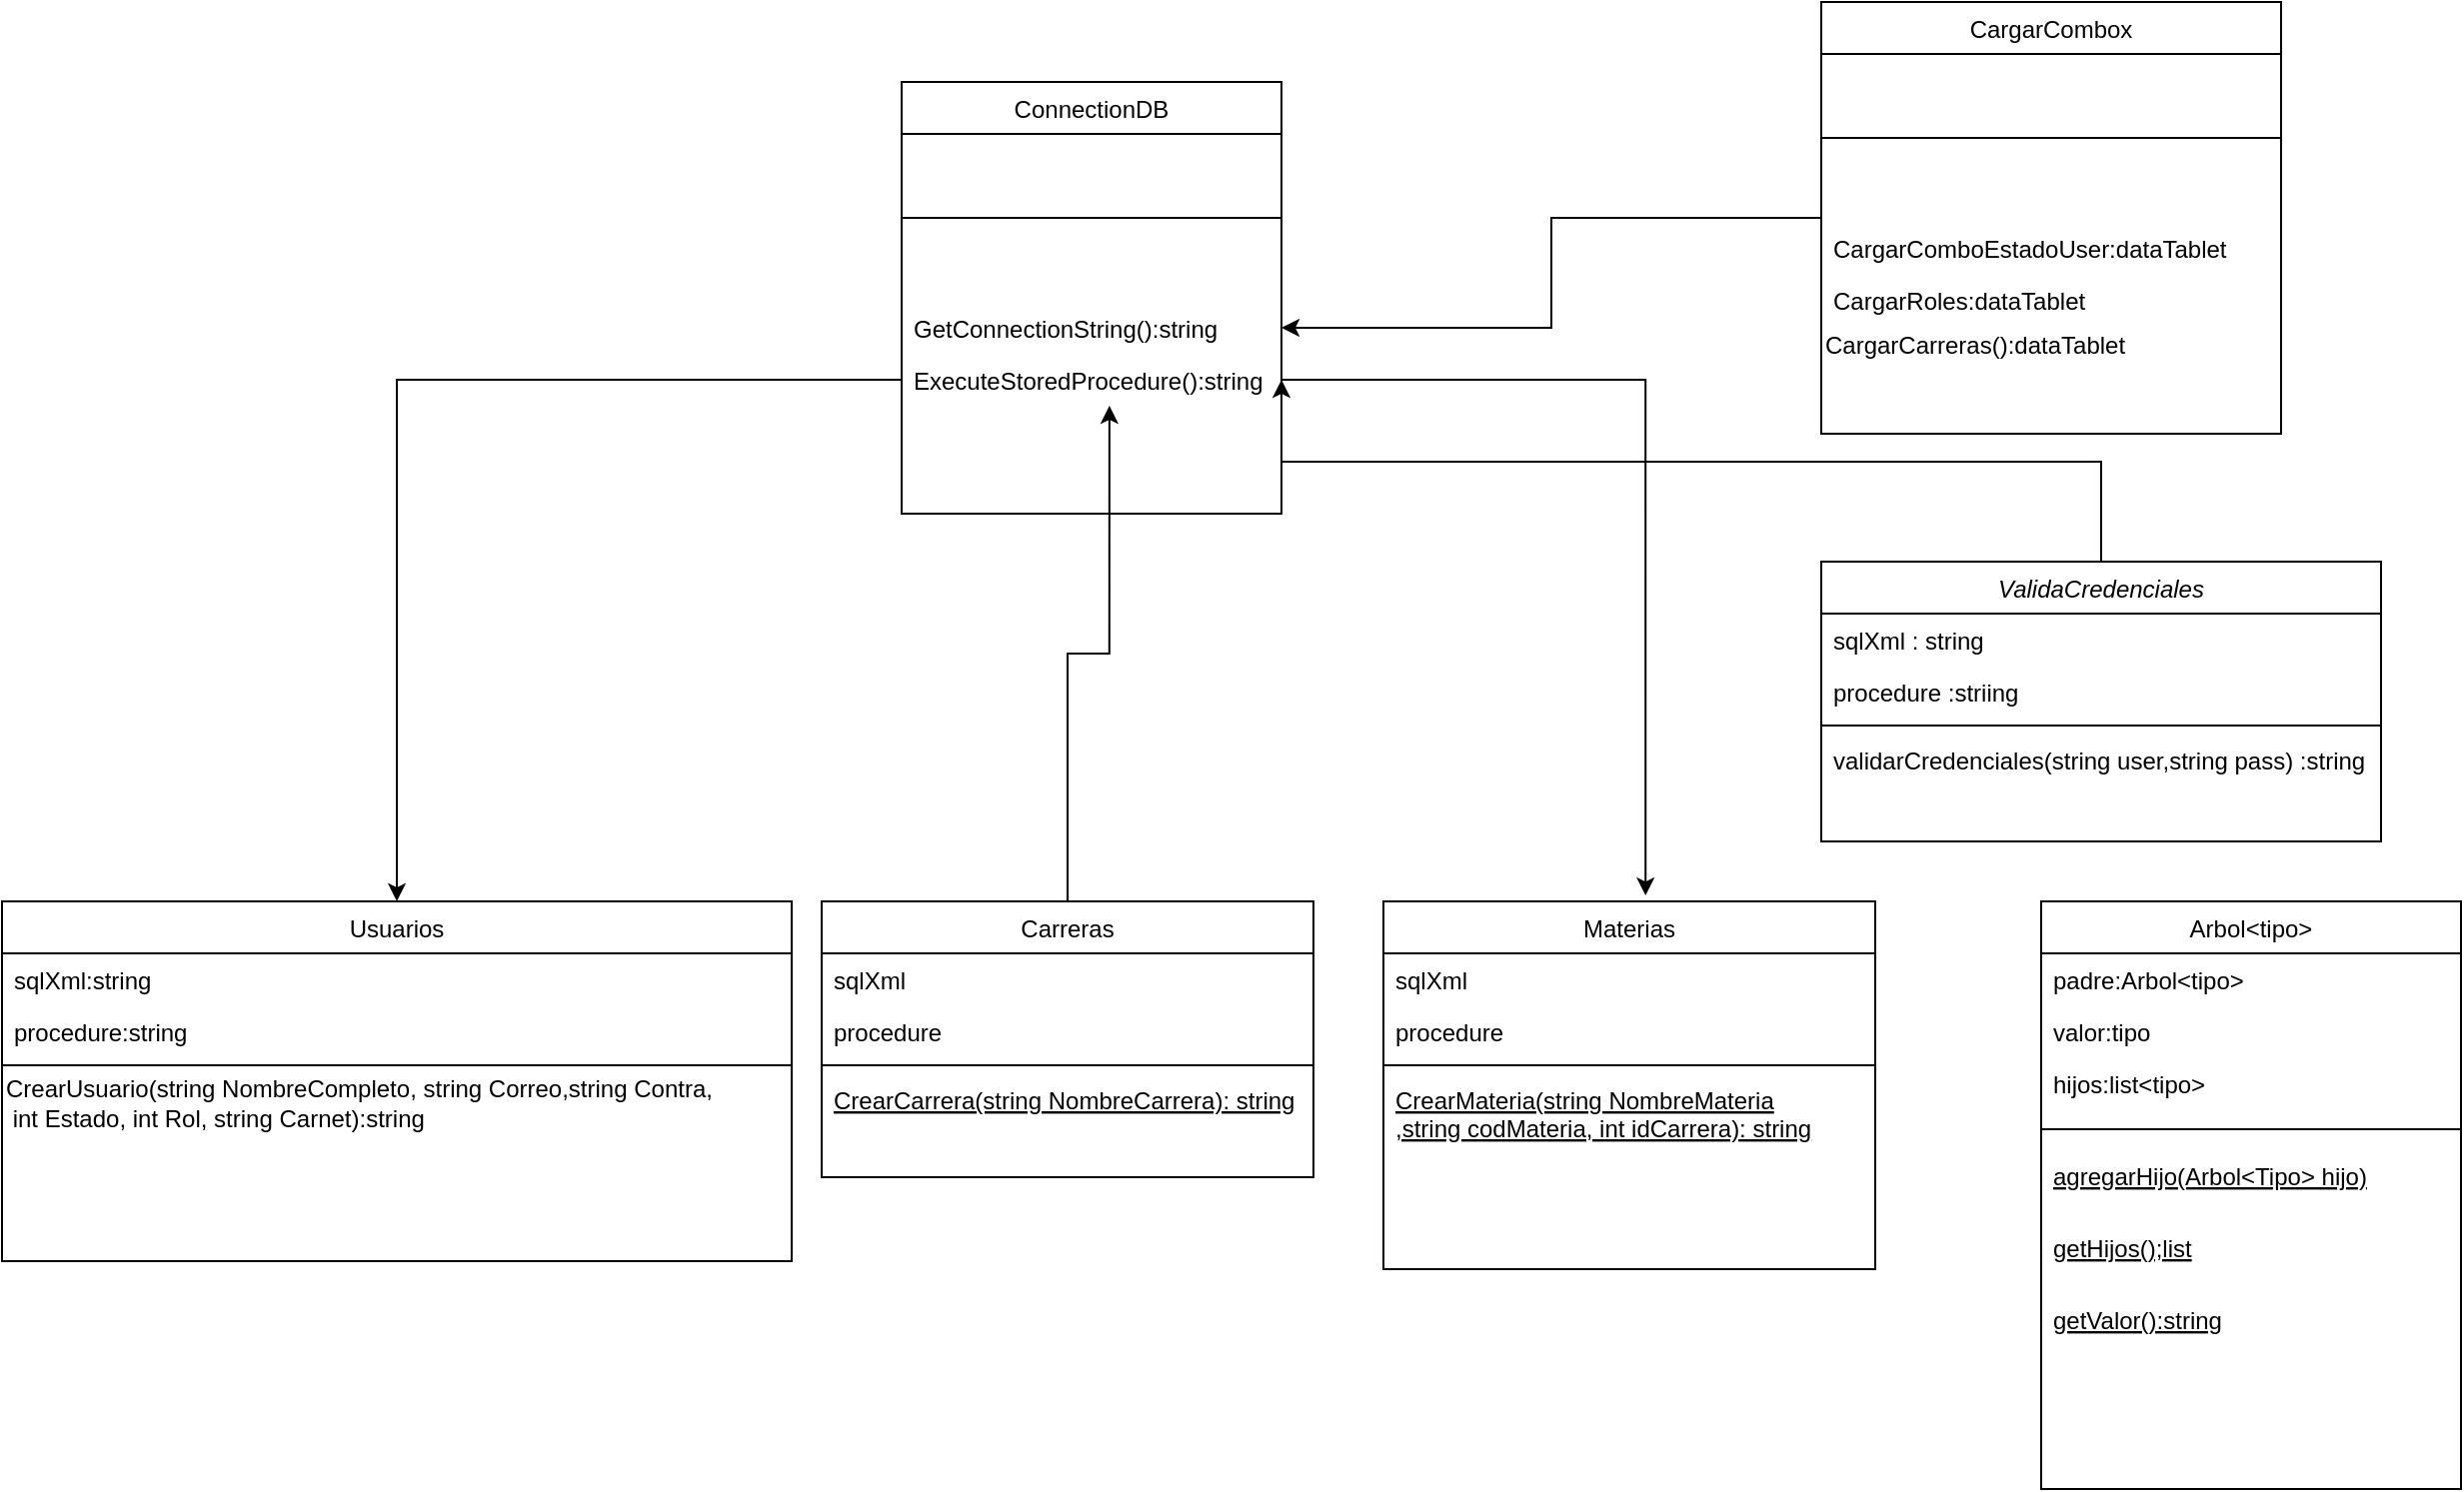 <mxfile version="14.4.3" type="device"><diagram id="C5RBs43oDa-KdzZeNtuy" name="Page-1"><mxGraphModel dx="2249" dy="1991" grid="1" gridSize="10" guides="1" tooltips="1" connect="1" arrows="1" fold="1" page="1" pageScale="1" pageWidth="827" pageHeight="1169" math="0" shadow="0"><root><mxCell id="WIyWlLk6GJQsqaUBKTNV-0"/><mxCell id="WIyWlLk6GJQsqaUBKTNV-1" parent="WIyWlLk6GJQsqaUBKTNV-0"/><mxCell id="weDuURGDJSO8t7kUFwRc-25" style="edgeStyle=orthogonalEdgeStyle;rounded=0;orthogonalLoop=1;jettySize=auto;html=1;entryX=1;entryY=0.5;entryDx=0;entryDy=0;" parent="WIyWlLk6GJQsqaUBKTNV-1" source="zkfFHV4jXpPFQw0GAbJ--0" target="zkfFHV4jXpPFQw0GAbJ--25" edge="1"><mxGeometry relative="1" as="geometry"><Array as="points"><mxPoint x="940" y="200"/><mxPoint x="530" y="200"/></Array></mxGeometry></mxCell><mxCell id="zkfFHV4jXpPFQw0GAbJ--0" value="ValidaCredenciales" style="swimlane;fontStyle=2;align=center;verticalAlign=top;childLayout=stackLayout;horizontal=1;startSize=26;horizontalStack=0;resizeParent=1;resizeLast=0;collapsible=1;marginBottom=0;rounded=0;shadow=0;strokeWidth=1;" parent="WIyWlLk6GJQsqaUBKTNV-1" vertex="1"><mxGeometry x="800" y="250" width="280" height="140" as="geometry"><mxRectangle x="230" y="140" width="160" height="26" as="alternateBounds"/></mxGeometry></mxCell><mxCell id="zkfFHV4jXpPFQw0GAbJ--1" value="sqlXml : string" style="text;align=left;verticalAlign=top;spacingLeft=4;spacingRight=4;overflow=hidden;rotatable=0;points=[[0,0.5],[1,0.5]];portConstraint=eastwest;" parent="zkfFHV4jXpPFQw0GAbJ--0" vertex="1"><mxGeometry y="26" width="280" height="26" as="geometry"/></mxCell><mxCell id="zkfFHV4jXpPFQw0GAbJ--2" value="procedure :striing" style="text;align=left;verticalAlign=top;spacingLeft=4;spacingRight=4;overflow=hidden;rotatable=0;points=[[0,0.5],[1,0.5]];portConstraint=eastwest;rounded=0;shadow=0;html=0;" parent="zkfFHV4jXpPFQw0GAbJ--0" vertex="1"><mxGeometry y="52" width="280" height="26" as="geometry"/></mxCell><mxCell id="zkfFHV4jXpPFQw0GAbJ--4" value="" style="line;html=1;strokeWidth=1;align=left;verticalAlign=middle;spacingTop=-1;spacingLeft=3;spacingRight=3;rotatable=0;labelPosition=right;points=[];portConstraint=eastwest;" parent="zkfFHV4jXpPFQw0GAbJ--0" vertex="1"><mxGeometry y="78" width="280" height="8" as="geometry"/></mxCell><mxCell id="zkfFHV4jXpPFQw0GAbJ--5" value="validarCredenciales(string user,string pass) :string&#10;" style="text;align=left;verticalAlign=top;spacingLeft=4;spacingRight=4;overflow=hidden;rotatable=0;points=[[0,0.5],[1,0.5]];portConstraint=eastwest;" parent="zkfFHV4jXpPFQw0GAbJ--0" vertex="1"><mxGeometry y="86" width="280" height="26" as="geometry"/></mxCell><mxCell id="weDuURGDJSO8t7kUFwRc-22" style="edgeStyle=orthogonalEdgeStyle;rounded=0;orthogonalLoop=1;jettySize=auto;html=1;entryX=0.547;entryY=1;entryDx=0;entryDy=0;entryPerimeter=0;" parent="WIyWlLk6GJQsqaUBKTNV-1" source="zkfFHV4jXpPFQw0GAbJ--6" target="zkfFHV4jXpPFQw0GAbJ--25" edge="1"><mxGeometry relative="1" as="geometry"/></mxCell><mxCell id="zkfFHV4jXpPFQw0GAbJ--6" value="Carreras" style="swimlane;fontStyle=0;align=center;verticalAlign=top;childLayout=stackLayout;horizontal=1;startSize=26;horizontalStack=0;resizeParent=1;resizeLast=0;collapsible=1;marginBottom=0;rounded=0;shadow=0;strokeWidth=1;" parent="WIyWlLk6GJQsqaUBKTNV-1" vertex="1"><mxGeometry x="300" y="420" width="246" height="138" as="geometry"><mxRectangle x="130" y="380" width="160" height="26" as="alternateBounds"/></mxGeometry></mxCell><mxCell id="zkfFHV4jXpPFQw0GAbJ--7" value="sqlXml" style="text;align=left;verticalAlign=top;spacingLeft=4;spacingRight=4;overflow=hidden;rotatable=0;points=[[0,0.5],[1,0.5]];portConstraint=eastwest;" parent="zkfFHV4jXpPFQw0GAbJ--6" vertex="1"><mxGeometry y="26" width="246" height="26" as="geometry"/></mxCell><mxCell id="zkfFHV4jXpPFQw0GAbJ--8" value="procedure" style="text;align=left;verticalAlign=top;spacingLeft=4;spacingRight=4;overflow=hidden;rotatable=0;points=[[0,0.5],[1,0.5]];portConstraint=eastwest;rounded=0;shadow=0;html=0;" parent="zkfFHV4jXpPFQw0GAbJ--6" vertex="1"><mxGeometry y="52" width="246" height="26" as="geometry"/></mxCell><mxCell id="zkfFHV4jXpPFQw0GAbJ--9" value="" style="line;html=1;strokeWidth=1;align=left;verticalAlign=middle;spacingTop=-1;spacingLeft=3;spacingRight=3;rotatable=0;labelPosition=right;points=[];portConstraint=eastwest;" parent="zkfFHV4jXpPFQw0GAbJ--6" vertex="1"><mxGeometry y="78" width="246" height="8" as="geometry"/></mxCell><mxCell id="zkfFHV4jXpPFQw0GAbJ--10" value="CrearCarrera(string NombreCarrera): string" style="text;align=left;verticalAlign=top;spacingLeft=4;spacingRight=4;overflow=hidden;rotatable=0;points=[[0,0.5],[1,0.5]];portConstraint=eastwest;fontStyle=4" parent="zkfFHV4jXpPFQw0GAbJ--6" vertex="1"><mxGeometry y="86" width="246" height="26" as="geometry"/></mxCell><mxCell id="zkfFHV4jXpPFQw0GAbJ--13" value="Usuarios" style="swimlane;fontStyle=0;align=center;verticalAlign=top;childLayout=stackLayout;horizontal=1;startSize=26;horizontalStack=0;resizeParent=1;resizeLast=0;collapsible=1;marginBottom=0;rounded=0;shadow=0;strokeWidth=1;" parent="WIyWlLk6GJQsqaUBKTNV-1" vertex="1"><mxGeometry x="-110" y="420" width="395" height="180" as="geometry"><mxRectangle x="340" y="380" width="170" height="26" as="alternateBounds"/></mxGeometry></mxCell><mxCell id="zkfFHV4jXpPFQw0GAbJ--14" value="sqlXml:string" style="text;align=left;verticalAlign=top;spacingLeft=4;spacingRight=4;overflow=hidden;rotatable=0;points=[[0,0.5],[1,0.5]];portConstraint=eastwest;" parent="zkfFHV4jXpPFQw0GAbJ--13" vertex="1"><mxGeometry y="26" width="395" height="26" as="geometry"/></mxCell><mxCell id="weDuURGDJSO8t7kUFwRc-9" value="procedure:string" style="text;align=left;verticalAlign=top;spacingLeft=4;spacingRight=4;overflow=hidden;rotatable=0;points=[[0,0.5],[1,0.5]];portConstraint=eastwest;" parent="zkfFHV4jXpPFQw0GAbJ--13" vertex="1"><mxGeometry y="52" width="395" height="26" as="geometry"/></mxCell><mxCell id="zkfFHV4jXpPFQw0GAbJ--15" value="" style="line;html=1;strokeWidth=1;align=left;verticalAlign=middle;spacingTop=-1;spacingLeft=3;spacingRight=3;rotatable=0;labelPosition=right;points=[];portConstraint=eastwest;" parent="zkfFHV4jXpPFQw0GAbJ--13" vertex="1"><mxGeometry y="78" width="395" height="8" as="geometry"/></mxCell><mxCell id="weDuURGDJSO8t7kUFwRc-10" value="CrearUsuario(string NombreCompleto, string Correo,string Contra,&lt;br&gt;&amp;nbsp;int Estado, int Rol, string Carnet):string" style="text;html=1;align=left;verticalAlign=middle;resizable=0;points=[];autosize=1;" parent="zkfFHV4jXpPFQw0GAbJ--13" vertex="1"><mxGeometry y="86" width="395" height="30" as="geometry"/></mxCell><mxCell id="zkfFHV4jXpPFQw0GAbJ--17" value="ConnectionDB" style="swimlane;fontStyle=0;align=center;verticalAlign=top;childLayout=stackLayout;horizontal=1;startSize=26;horizontalStack=0;resizeParent=1;resizeLast=0;collapsible=1;marginBottom=0;rounded=0;shadow=0;strokeWidth=1;" parent="WIyWlLk6GJQsqaUBKTNV-1" vertex="1"><mxGeometry x="340" y="10" width="190" height="216" as="geometry"><mxRectangle x="550" y="140" width="160" height="26" as="alternateBounds"/></mxGeometry></mxCell><mxCell id="zkfFHV4jXpPFQw0GAbJ--23" value="" style="line;html=1;strokeWidth=1;align=left;verticalAlign=middle;spacingTop=-1;spacingLeft=3;spacingRight=3;rotatable=0;labelPosition=right;points=[];portConstraint=eastwest;" parent="zkfFHV4jXpPFQw0GAbJ--17" vertex="1"><mxGeometry y="26" width="190" height="84" as="geometry"/></mxCell><mxCell id="zkfFHV4jXpPFQw0GAbJ--24" value="GetConnectionString():string" style="text;align=left;verticalAlign=top;spacingLeft=4;spacingRight=4;overflow=hidden;rotatable=0;points=[[0,0.5],[1,0.5]];portConstraint=eastwest;" parent="zkfFHV4jXpPFQw0GAbJ--17" vertex="1"><mxGeometry y="110" width="190" height="26" as="geometry"/></mxCell><mxCell id="zkfFHV4jXpPFQw0GAbJ--25" value="ExecuteStoredProcedure():string" style="text;align=left;verticalAlign=top;spacingLeft=4;spacingRight=4;overflow=hidden;rotatable=0;points=[[0,0.5],[1,0.5]];portConstraint=eastwest;" parent="zkfFHV4jXpPFQw0GAbJ--17" vertex="1"><mxGeometry y="136" width="190" height="26" as="geometry"/></mxCell><mxCell id="weDuURGDJSO8t7kUFwRc-11" style="edgeStyle=orthogonalEdgeStyle;rounded=0;orthogonalLoop=1;jettySize=auto;html=1;" parent="WIyWlLk6GJQsqaUBKTNV-1" source="weDuURGDJSO8t7kUFwRc-2" target="zkfFHV4jXpPFQw0GAbJ--24" edge="1"><mxGeometry relative="1" as="geometry"/></mxCell><mxCell id="weDuURGDJSO8t7kUFwRc-2" value="CargarCombox" style="swimlane;fontStyle=0;align=center;verticalAlign=top;childLayout=stackLayout;horizontal=1;startSize=26;horizontalStack=0;resizeParent=1;resizeLast=0;collapsible=1;marginBottom=0;rounded=0;shadow=0;strokeWidth=1;" parent="WIyWlLk6GJQsqaUBKTNV-1" vertex="1"><mxGeometry x="800" y="-30" width="230" height="216" as="geometry"><mxRectangle x="550" y="140" width="160" height="26" as="alternateBounds"/></mxGeometry></mxCell><mxCell id="weDuURGDJSO8t7kUFwRc-3" value="" style="line;html=1;strokeWidth=1;align=left;verticalAlign=middle;spacingTop=-1;spacingLeft=3;spacingRight=3;rotatable=0;labelPosition=right;points=[];portConstraint=eastwest;" parent="weDuURGDJSO8t7kUFwRc-2" vertex="1"><mxGeometry y="26" width="230" height="84" as="geometry"/></mxCell><mxCell id="weDuURGDJSO8t7kUFwRc-4" value="CargarComboEstadoUser:dataTablet" style="text;align=left;verticalAlign=top;spacingLeft=4;spacingRight=4;overflow=hidden;rotatable=0;points=[[0,0.5],[1,0.5]];portConstraint=eastwest;" parent="weDuURGDJSO8t7kUFwRc-2" vertex="1"><mxGeometry y="110" width="230" height="26" as="geometry"/></mxCell><mxCell id="weDuURGDJSO8t7kUFwRc-5" value="CargarRoles:dataTablet&#10;" style="text;align=left;verticalAlign=top;spacingLeft=4;spacingRight=4;overflow=hidden;rotatable=0;points=[[0,0.5],[1,0.5]];portConstraint=eastwest;" parent="weDuURGDJSO8t7kUFwRc-2" vertex="1"><mxGeometry y="136" width="230" height="26" as="geometry"/></mxCell><mxCell id="weDuURGDJSO8t7kUFwRc-14" value="&lt;div&gt;&lt;span&gt;CargarCarreras():dataTablet&lt;/span&gt;&lt;/div&gt;" style="text;html=1;align=left;verticalAlign=middle;resizable=0;points=[];autosize=1;" parent="weDuURGDJSO8t7kUFwRc-2" vertex="1"><mxGeometry y="162" width="230" height="20" as="geometry"/></mxCell><mxCell id="weDuURGDJSO8t7kUFwRc-15" value="Materias" style="swimlane;fontStyle=0;align=center;verticalAlign=top;childLayout=stackLayout;horizontal=1;startSize=26;horizontalStack=0;resizeParent=1;resizeLast=0;collapsible=1;marginBottom=0;rounded=0;shadow=0;strokeWidth=1;" parent="WIyWlLk6GJQsqaUBKTNV-1" vertex="1"><mxGeometry x="581" y="420" width="246" height="184" as="geometry"><mxRectangle x="130" y="380" width="160" height="26" as="alternateBounds"/></mxGeometry></mxCell><mxCell id="weDuURGDJSO8t7kUFwRc-16" value="sqlXml" style="text;align=left;verticalAlign=top;spacingLeft=4;spacingRight=4;overflow=hidden;rotatable=0;points=[[0,0.5],[1,0.5]];portConstraint=eastwest;" parent="weDuURGDJSO8t7kUFwRc-15" vertex="1"><mxGeometry y="26" width="246" height="26" as="geometry"/></mxCell><mxCell id="weDuURGDJSO8t7kUFwRc-17" value="procedure" style="text;align=left;verticalAlign=top;spacingLeft=4;spacingRight=4;overflow=hidden;rotatable=0;points=[[0,0.5],[1,0.5]];portConstraint=eastwest;rounded=0;shadow=0;html=0;" parent="weDuURGDJSO8t7kUFwRc-15" vertex="1"><mxGeometry y="52" width="246" height="26" as="geometry"/></mxCell><mxCell id="weDuURGDJSO8t7kUFwRc-18" value="" style="line;html=1;strokeWidth=1;align=left;verticalAlign=middle;spacingTop=-1;spacingLeft=3;spacingRight=3;rotatable=0;labelPosition=right;points=[];portConstraint=eastwest;" parent="weDuURGDJSO8t7kUFwRc-15" vertex="1"><mxGeometry y="78" width="246" height="8" as="geometry"/></mxCell><mxCell id="weDuURGDJSO8t7kUFwRc-19" value="CrearMateria(string NombreMateria&#10;,string codMateria, int idCarrera): string" style="text;align=left;verticalAlign=top;spacingLeft=4;spacingRight=4;overflow=hidden;rotatable=0;points=[[0,0.5],[1,0.5]];portConstraint=eastwest;fontStyle=4" parent="weDuURGDJSO8t7kUFwRc-15" vertex="1"><mxGeometry y="86" width="246" height="54" as="geometry"/></mxCell><mxCell id="weDuURGDJSO8t7kUFwRc-23" style="edgeStyle=orthogonalEdgeStyle;rounded=0;orthogonalLoop=1;jettySize=auto;html=1;entryX=0.5;entryY=0;entryDx=0;entryDy=0;" parent="WIyWlLk6GJQsqaUBKTNV-1" source="zkfFHV4jXpPFQw0GAbJ--25" target="zkfFHV4jXpPFQw0GAbJ--13" edge="1"><mxGeometry relative="1" as="geometry"/></mxCell><mxCell id="weDuURGDJSO8t7kUFwRc-24" style="edgeStyle=orthogonalEdgeStyle;rounded=0;orthogonalLoop=1;jettySize=auto;html=1;entryX=0.533;entryY=-0.016;entryDx=0;entryDy=0;entryPerimeter=0;" parent="WIyWlLk6GJQsqaUBKTNV-1" source="zkfFHV4jXpPFQw0GAbJ--25" target="weDuURGDJSO8t7kUFwRc-15" edge="1"><mxGeometry relative="1" as="geometry"/></mxCell><mxCell id="lUqCJlKIWV_20HwWAdjt-0" value="Arbol&lt;tipo&gt;" style="swimlane;fontStyle=0;align=center;verticalAlign=top;childLayout=stackLayout;horizontal=1;startSize=26;horizontalStack=0;resizeParent=1;resizeLast=0;collapsible=1;marginBottom=0;rounded=0;shadow=0;strokeWidth=1;" vertex="1" parent="WIyWlLk6GJQsqaUBKTNV-1"><mxGeometry x="910" y="420" width="210" height="294" as="geometry"><mxRectangle x="130" y="380" width="160" height="26" as="alternateBounds"/></mxGeometry></mxCell><mxCell id="lUqCJlKIWV_20HwWAdjt-1" value="padre:Arbol&lt;tipo&gt;" style="text;align=left;verticalAlign=top;spacingLeft=4;spacingRight=4;overflow=hidden;rotatable=0;points=[[0,0.5],[1,0.5]];portConstraint=eastwest;" vertex="1" parent="lUqCJlKIWV_20HwWAdjt-0"><mxGeometry y="26" width="210" height="26" as="geometry"/></mxCell><mxCell id="lUqCJlKIWV_20HwWAdjt-2" value="valor:tipo" style="text;align=left;verticalAlign=top;spacingLeft=4;spacingRight=4;overflow=hidden;rotatable=0;points=[[0,0.5],[1,0.5]];portConstraint=eastwest;rounded=0;shadow=0;html=0;" vertex="1" parent="lUqCJlKIWV_20HwWAdjt-0"><mxGeometry y="52" width="210" height="26" as="geometry"/></mxCell><mxCell id="lUqCJlKIWV_20HwWAdjt-5" value="hijos:list&lt;tipo&gt;" style="text;align=left;verticalAlign=top;spacingLeft=4;spacingRight=4;overflow=hidden;rotatable=0;points=[[0,0.5],[1,0.5]];portConstraint=eastwest;rounded=0;shadow=0;html=0;" vertex="1" parent="lUqCJlKIWV_20HwWAdjt-0"><mxGeometry y="78" width="210" height="26" as="geometry"/></mxCell><mxCell id="lUqCJlKIWV_20HwWAdjt-3" value="" style="line;html=1;strokeWidth=1;align=left;verticalAlign=middle;spacingTop=-1;spacingLeft=3;spacingRight=3;rotatable=0;labelPosition=right;points=[];portConstraint=eastwest;" vertex="1" parent="lUqCJlKIWV_20HwWAdjt-0"><mxGeometry y="104" width="210" height="20" as="geometry"/></mxCell><mxCell id="lUqCJlKIWV_20HwWAdjt-4" value="agregarHijo(Arbol&lt;Tipo&gt; hijo)" style="text;align=left;verticalAlign=top;spacingLeft=4;spacingRight=4;overflow=hidden;rotatable=0;points=[[0,0.5],[1,0.5]];portConstraint=eastwest;fontStyle=4" vertex="1" parent="lUqCJlKIWV_20HwWAdjt-0"><mxGeometry y="124" width="210" height="36" as="geometry"/></mxCell><mxCell id="lUqCJlKIWV_20HwWAdjt-7" value="getHijos();list" style="text;align=left;verticalAlign=top;spacingLeft=4;spacingRight=4;overflow=hidden;rotatable=0;points=[[0,0.5],[1,0.5]];portConstraint=eastwest;fontStyle=4" vertex="1" parent="lUqCJlKIWV_20HwWAdjt-0"><mxGeometry y="160" width="210" height="36" as="geometry"/></mxCell><mxCell id="lUqCJlKIWV_20HwWAdjt-8" value="getValor():string" style="text;align=left;verticalAlign=top;spacingLeft=4;spacingRight=4;overflow=hidden;rotatable=0;points=[[0,0.5],[1,0.5]];portConstraint=eastwest;fontStyle=4" vertex="1" parent="lUqCJlKIWV_20HwWAdjt-0"><mxGeometry y="196" width="210" height="36" as="geometry"/></mxCell></root></mxGraphModel></diagram></mxfile>
